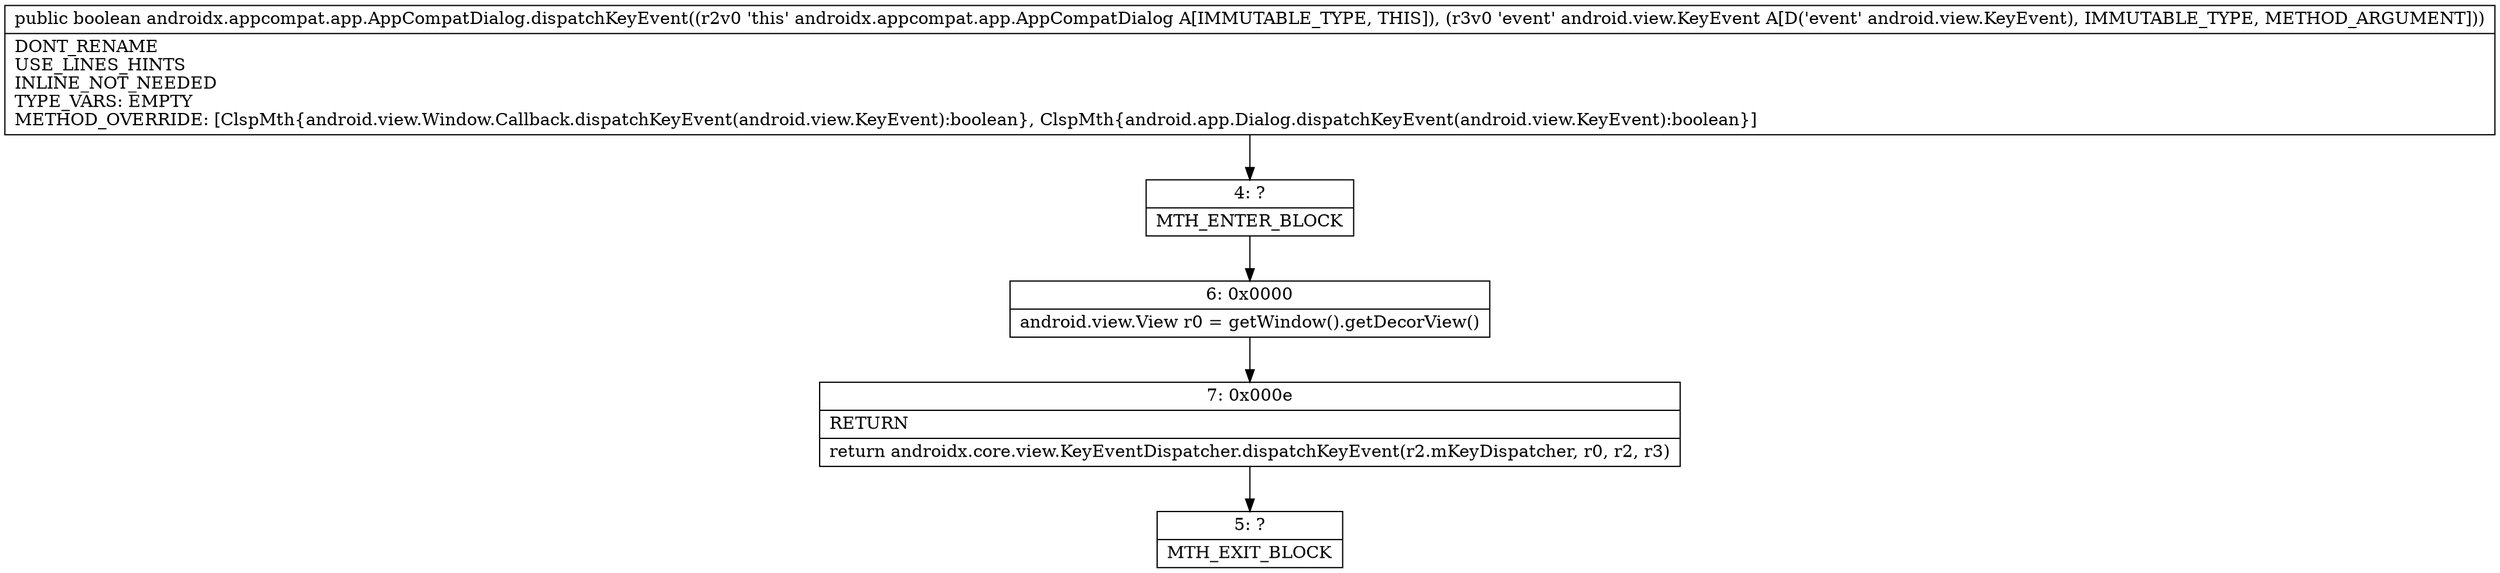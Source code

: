 digraph "CFG forandroidx.appcompat.app.AppCompatDialog.dispatchKeyEvent(Landroid\/view\/KeyEvent;)Z" {
Node_4 [shape=record,label="{4\:\ ?|MTH_ENTER_BLOCK\l}"];
Node_6 [shape=record,label="{6\:\ 0x0000|android.view.View r0 = getWindow().getDecorView()\l}"];
Node_7 [shape=record,label="{7\:\ 0x000e|RETURN\l|return androidx.core.view.KeyEventDispatcher.dispatchKeyEvent(r2.mKeyDispatcher, r0, r2, r3)\l}"];
Node_5 [shape=record,label="{5\:\ ?|MTH_EXIT_BLOCK\l}"];
MethodNode[shape=record,label="{public boolean androidx.appcompat.app.AppCompatDialog.dispatchKeyEvent((r2v0 'this' androidx.appcompat.app.AppCompatDialog A[IMMUTABLE_TYPE, THIS]), (r3v0 'event' android.view.KeyEvent A[D('event' android.view.KeyEvent), IMMUTABLE_TYPE, METHOD_ARGUMENT]))  | DONT_RENAME\lUSE_LINES_HINTS\lINLINE_NOT_NEEDED\lTYPE_VARS: EMPTY\lMETHOD_OVERRIDE: [ClspMth\{android.view.Window.Callback.dispatchKeyEvent(android.view.KeyEvent):boolean\}, ClspMth\{android.app.Dialog.dispatchKeyEvent(android.view.KeyEvent):boolean\}]\l}"];
MethodNode -> Node_4;Node_4 -> Node_6;
Node_6 -> Node_7;
Node_7 -> Node_5;
}


